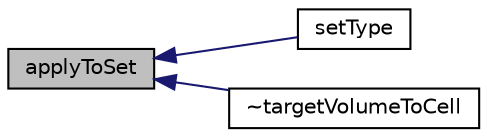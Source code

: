 digraph "applyToSet"
{
  bgcolor="transparent";
  edge [fontname="Helvetica",fontsize="10",labelfontname="Helvetica",labelfontsize="10"];
  node [fontname="Helvetica",fontsize="10",shape=record];
  rankdir="LR";
  Node41 [label="applyToSet",height=0.2,width=0.4,color="black", fillcolor="grey75", style="filled", fontcolor="black"];
  Node41 -> Node42 [dir="back",color="midnightblue",fontsize="10",style="solid",fontname="Helvetica"];
  Node42 [label="setType",height=0.2,width=0.4,color="black",URL="$a26465.html#a3cf0773a99a47a317d169af85e81950b"];
  Node41 -> Node43 [dir="back",color="midnightblue",fontsize="10",style="solid",fontname="Helvetica"];
  Node43 [label="~targetVolumeToCell",height=0.2,width=0.4,color="black",URL="$a26465.html#aba0c0497a842dc23f413fba356007217",tooltip="Destructor. "];
}
